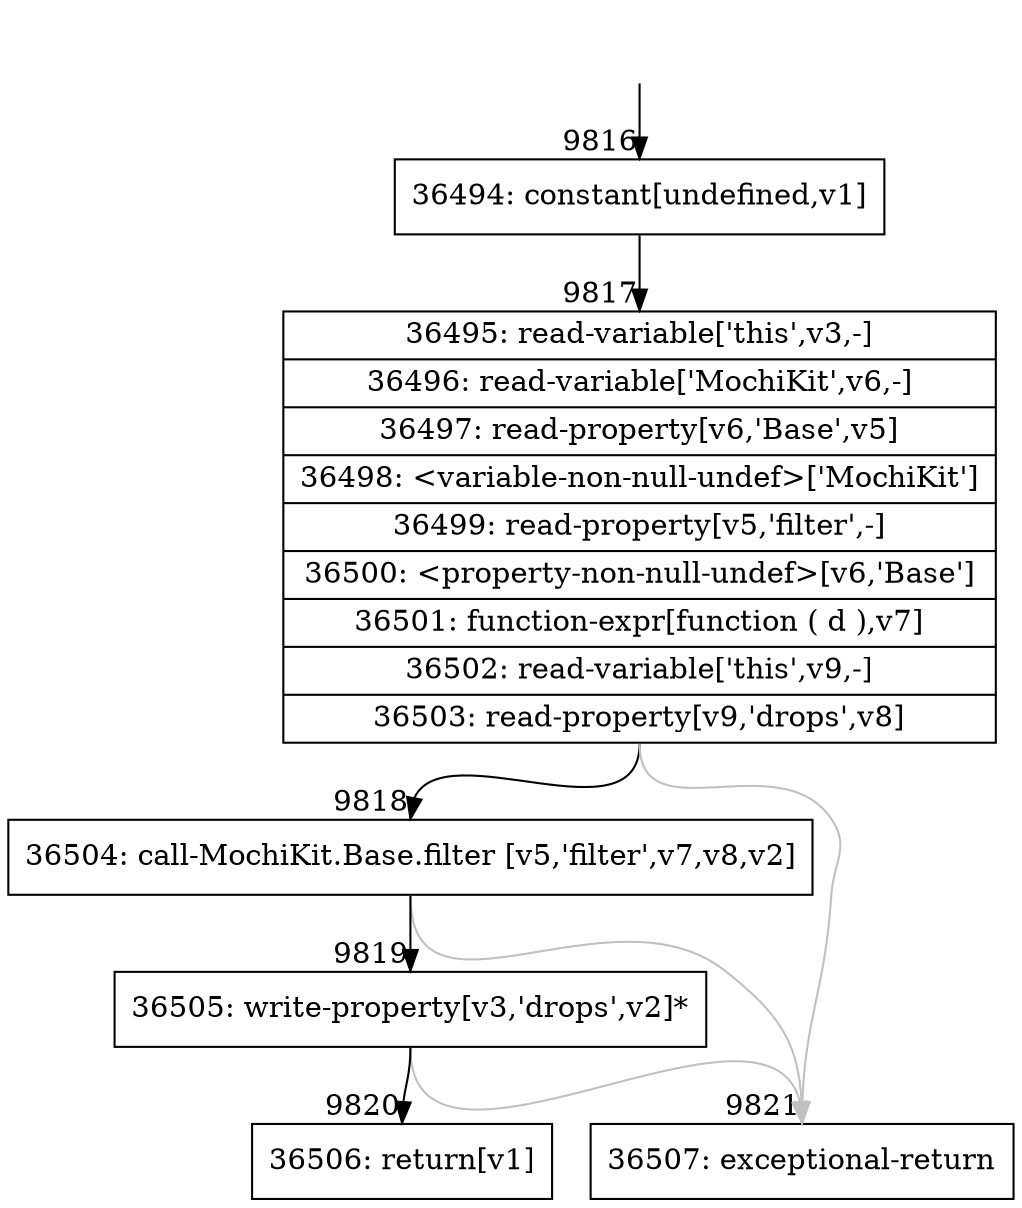 digraph {
rankdir="TD"
BB_entry690[shape=none,label=""];
BB_entry690 -> BB9816 [tailport=s, headport=n, headlabel="    9816"]
BB9816 [shape=record label="{36494: constant[undefined,v1]}" ] 
BB9816 -> BB9817 [tailport=s, headport=n, headlabel="      9817"]
BB9817 [shape=record label="{36495: read-variable['this',v3,-]|36496: read-variable['MochiKit',v6,-]|36497: read-property[v6,'Base',v5]|36498: \<variable-non-null-undef\>['MochiKit']|36499: read-property[v5,'filter',-]|36500: \<property-non-null-undef\>[v6,'Base']|36501: function-expr[function ( d ),v7]|36502: read-variable['this',v9,-]|36503: read-property[v9,'drops',v8]}" ] 
BB9817 -> BB9818 [tailport=s, headport=n, headlabel="      9818"]
BB9817 -> BB9821 [tailport=s, headport=n, color=gray, headlabel="      9821"]
BB9818 [shape=record label="{36504: call-MochiKit.Base.filter [v5,'filter',v7,v8,v2]}" ] 
BB9818 -> BB9819 [tailport=s, headport=n, headlabel="      9819"]
BB9818 -> BB9821 [tailport=s, headport=n, color=gray]
BB9819 [shape=record label="{36505: write-property[v3,'drops',v2]*}" ] 
BB9819 -> BB9820 [tailport=s, headport=n, headlabel="      9820"]
BB9819 -> BB9821 [tailport=s, headport=n, color=gray]
BB9820 [shape=record label="{36506: return[v1]}" ] 
BB9821 [shape=record label="{36507: exceptional-return}" ] 
//#$~ 6926
}
